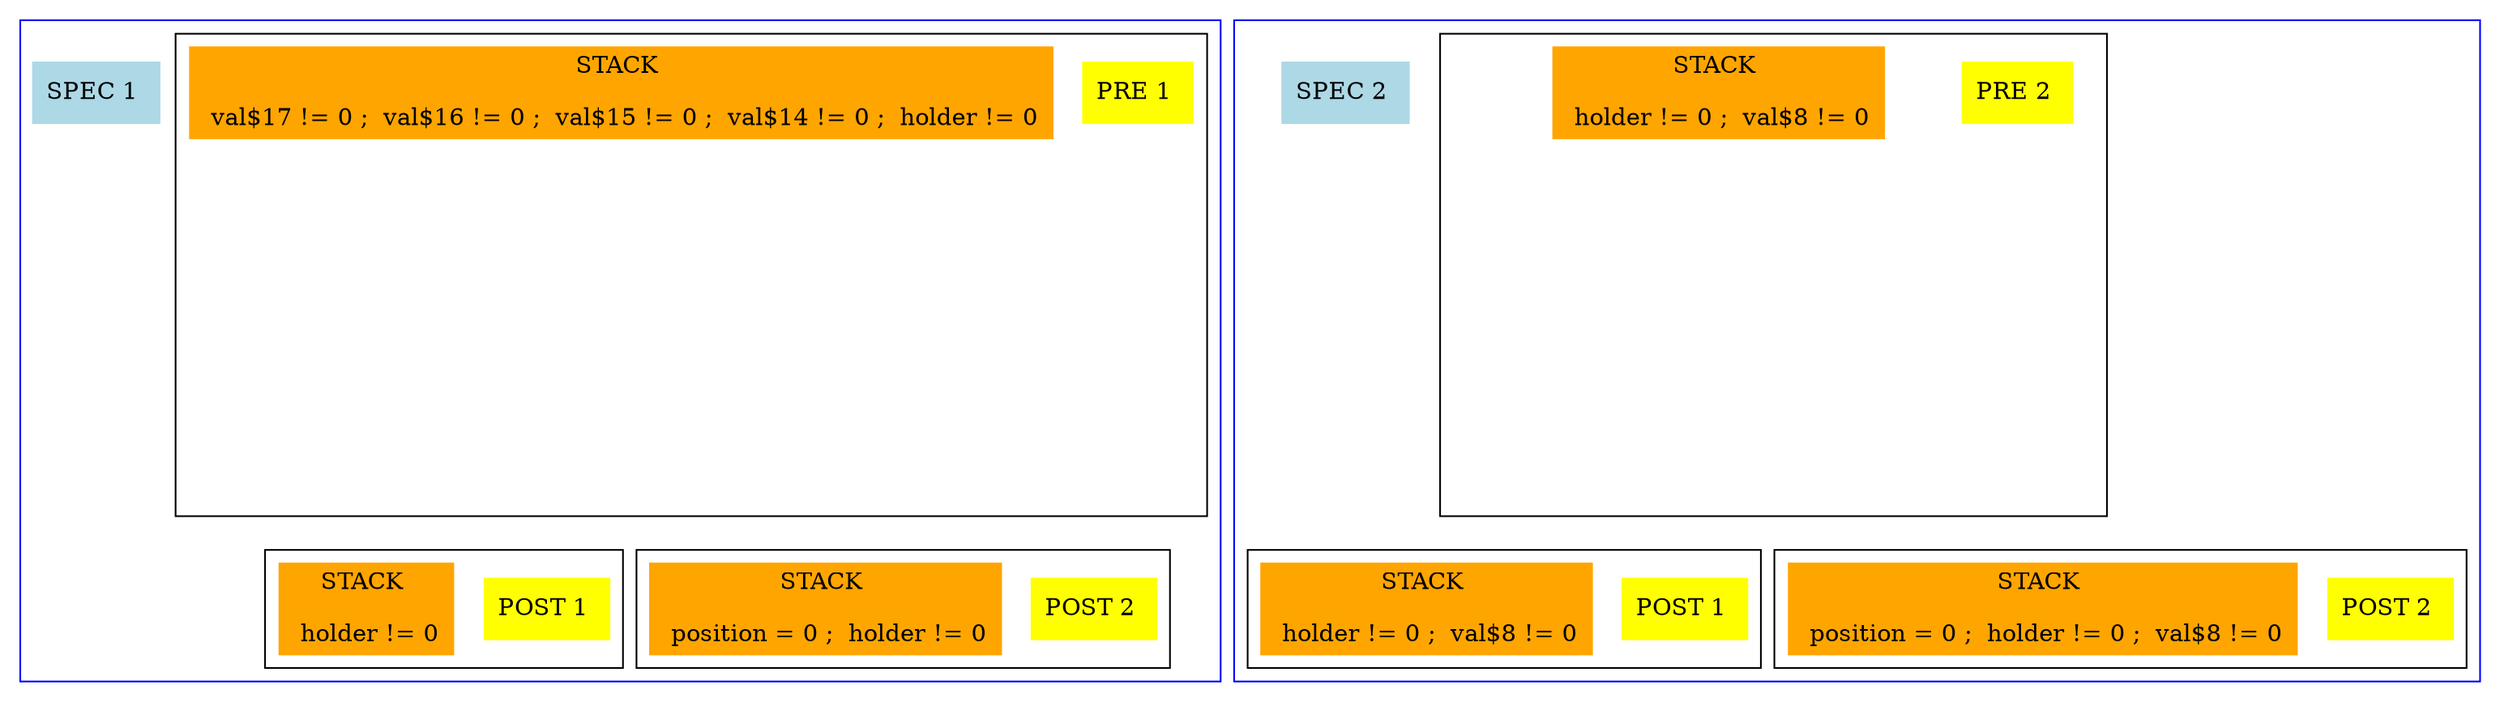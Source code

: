 #### Dotty version:  ####



digraph main { 
node [shape=box]; 

 compound = true; 

 subgraph cluster_952 { color=blue 

 state953L0 [label="SPEC 1 ",  style=filled, color= lightblue]

 subgraph cluster_prop_2 { color=black 

 PRE956L0 [label="PRE 1 ",  style=filled, color= yellow]
subgraph {
 node [shape=box]; 
 state_pi_2 [label="STACK \n\n val$17 != 0 ;  val$16 != 0 ;  val$15 != 0 ;  val$14 != 0 ;  holder != 0" color=orange style=filled]
  inv_11 [style=invis]
  inv_111 [style=invis]
  inv_1111 [style=invis]
  inv_12 [style=invis]
  inv_122 [style=invis]
  inv_1222 [style=invis]
  inv_13 [style=invis]
  inv_133 [style=invis]
  inv_1333 [style=invis]
  inv_14 [style=invis]
  inv_144 [style=invis]
  inv_1444 [style=invis]
  state_pi_2 -> inv_11 [style=invis]
  inv_11 -> inv_111 [style=invis]
  inv_111 -> inv_1111 [style=invis]
  state_pi_2 -> inv_12 [style=invis]
  inv_12 -> inv_122 [style=invis]
  inv_122 -> inv_1222 [style=invis]
  state_pi_2 -> inv_13 [style=invis]
  inv_13 -> inv_133 [style=invis]
  inv_133 -> inv_1333 [style=invis]
  state_pi_2 -> inv_14 [style=invis]
  inv_14 -> inv_144 [style=invis]
  inv_144 -> inv_1444 [style=invis]
}

 } 

 subgraph cluster_prop_3 { color=black 

 POST981L0 [label="POST 1 ",  style=filled, color= yellow]
subgraph {
 node [shape=box]; 
 state_pi_3 [label="STACK \n\n holder != 0" color=orange style=filled]
}

 } 
  inv_1111 -> state_pi_3 [style=invis]
  inv_1222 -> state_pi_3 [style=invis]
  inv_1333 -> state_pi_3 [style=invis]
  inv_1444 -> state_pi_3 [style=invis]

 subgraph cluster_prop_4 { color=black 

 POST1007L0 [label="POST 2 ",  style=filled, color= yellow]
subgraph {
 node [shape=box]; 
 state_pi_4 [label="STACK \n\n position = 0 ;  holder != 0" color=orange style=filled]
}

 } 
  inv_1111 -> state_pi_4 [style=invis]
  inv_1222 -> state_pi_4 [style=invis]
  inv_1333 -> state_pi_4 [style=invis]
  inv_1444 -> state_pi_4 [style=invis]

 } 

 subgraph cluster_1032 { color=blue 

 state1033L0 [label="SPEC 2 ",  style=filled, color= lightblue]

 subgraph cluster_prop_6 { color=black 

 PRE1036L0 [label="PRE 2 ",  style=filled, color= yellow]
subgraph {
 node [shape=box]; 
 state_pi_6 [label="STACK \n\n holder != 0 ;  val$8 != 0" color=orange style=filled]
  inv_21 [style=invis]
  inv_211 [style=invis]
  inv_2111 [style=invis]
  inv_22 [style=invis]
  inv_222 [style=invis]
  inv_2222 [style=invis]
  inv_23 [style=invis]
  inv_233 [style=invis]
  inv_2333 [style=invis]
  inv_24 [style=invis]
  inv_244 [style=invis]
  inv_2444 [style=invis]
  state_pi_6 -> inv_21 [style=invis]
  inv_21 -> inv_211 [style=invis]
  inv_211 -> inv_2111 [style=invis]
  state_pi_6 -> inv_22 [style=invis]
  inv_22 -> inv_222 [style=invis]
  inv_222 -> inv_2222 [style=invis]
  state_pi_6 -> inv_23 [style=invis]
  inv_23 -> inv_233 [style=invis]
  inv_233 -> inv_2333 [style=invis]
  state_pi_6 -> inv_24 [style=invis]
  inv_24 -> inv_244 [style=invis]
  inv_244 -> inv_2444 [style=invis]
}

 } 

 subgraph cluster_prop_7 { color=black 

 POST1060L0 [label="POST 1 ",  style=filled, color= yellow]
subgraph {
 node [shape=box]; 
 state_pi_7 [label="STACK \n\n holder != 0 ;  val$8 != 0" color=orange style=filled]
}

 } 
  inv_2111 -> state_pi_7 [style=invis]
  inv_2222 -> state_pi_7 [style=invis]
  inv_2333 -> state_pi_7 [style=invis]
  inv_2444 -> state_pi_7 [style=invis]

 subgraph cluster_prop_8 { color=black 

 POST1085L0 [label="POST 2 ",  style=filled, color= yellow]
subgraph {
 node [shape=box]; 
 state_pi_8 [label="STACK \n\n position = 0 ;  holder != 0 ;  val$8 != 0" color=orange style=filled]
}

 } 
  inv_2111 -> state_pi_8 [style=invis]
  inv_2222 -> state_pi_8 [style=invis]
  inv_2333 -> state_pi_8 [style=invis]
  inv_2444 -> state_pi_8 [style=invis]

 } 

}

